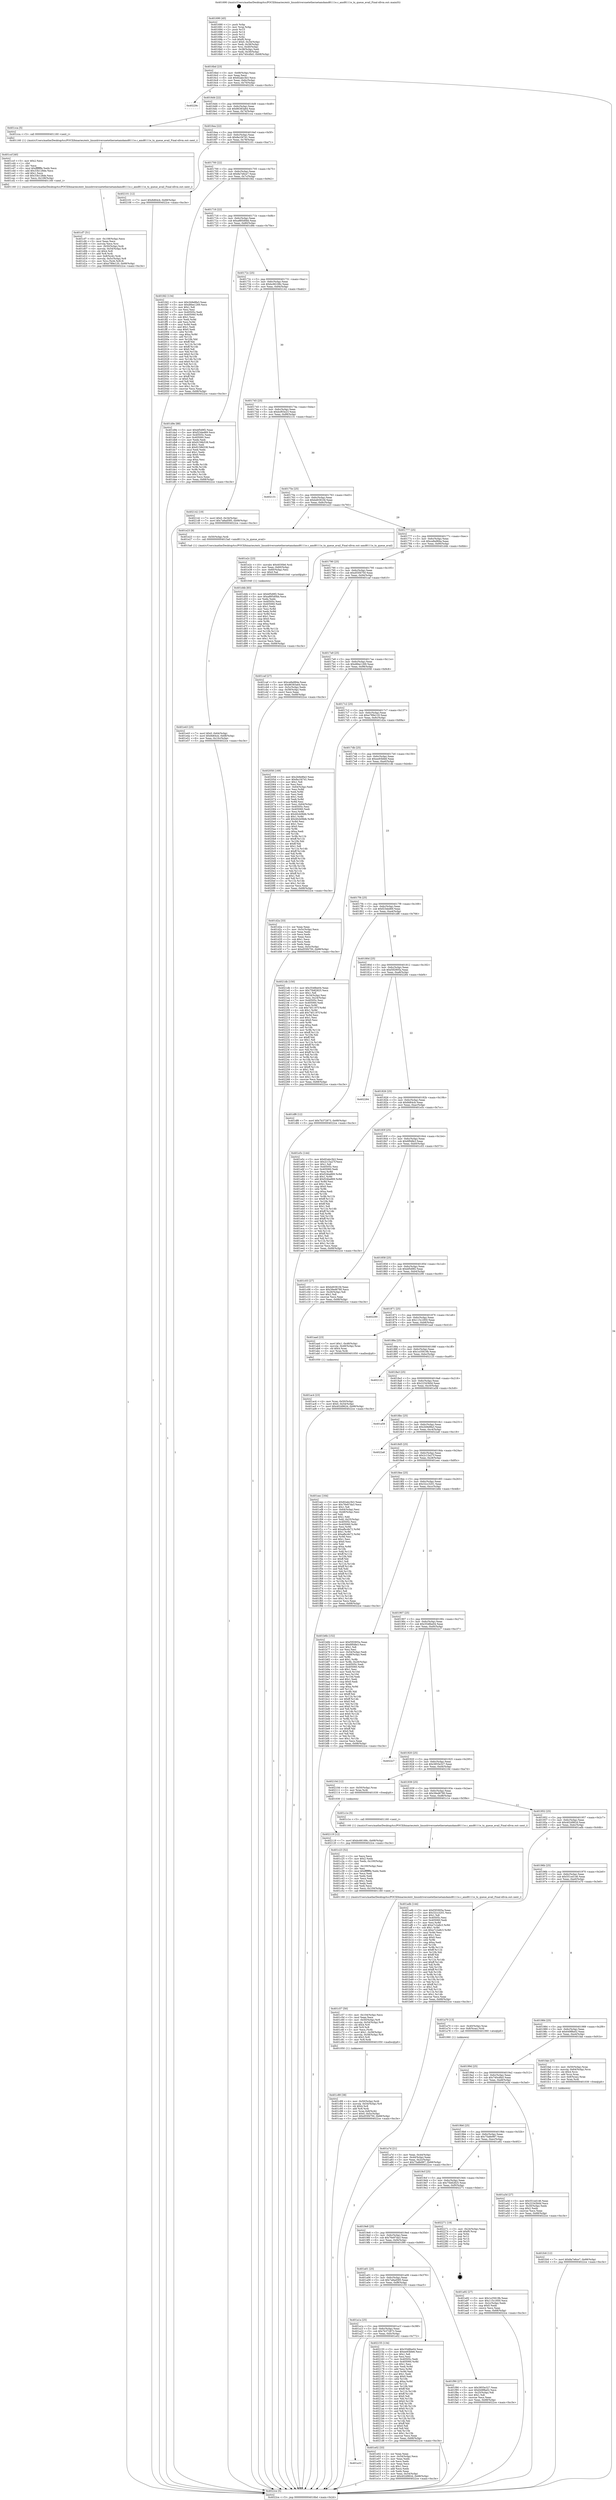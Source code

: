 digraph "0x401690" {
  label = "0x401690 (/mnt/c/Users/mathe/Desktop/tcc/POCII/binaries/extr_linuxdriversnetethernetamdamd8111e.c_amd8111e_tx_queue_avail_Final-ollvm.out::main(0))"
  labelloc = "t"
  node[shape=record]

  Entry [label="",width=0.3,height=0.3,shape=circle,fillcolor=black,style=filled]
  "0x4016bd" [label="{
     0x4016bd [23]\l
     | [instrs]\l
     &nbsp;&nbsp;0x4016bd \<+3\>: mov -0x68(%rbp),%eax\l
     &nbsp;&nbsp;0x4016c0 \<+2\>: mov %eax,%ecx\l
     &nbsp;&nbsp;0x4016c2 \<+6\>: sub $0x82abc3b3,%ecx\l
     &nbsp;&nbsp;0x4016c8 \<+3\>: mov %eax,-0x6c(%rbp)\l
     &nbsp;&nbsp;0x4016cb \<+3\>: mov %ecx,-0x70(%rbp)\l
     &nbsp;&nbsp;0x4016ce \<+6\>: je 000000000040229c \<main+0xc0c\>\l
  }"]
  "0x40229c" [label="{
     0x40229c\l
  }", style=dashed]
  "0x4016d4" [label="{
     0x4016d4 [22]\l
     | [instrs]\l
     &nbsp;&nbsp;0x4016d4 \<+5\>: jmp 00000000004016d9 \<main+0x49\>\l
     &nbsp;&nbsp;0x4016d9 \<+3\>: mov -0x6c(%rbp),%eax\l
     &nbsp;&nbsp;0x4016dc \<+5\>: sub $0x86383a64,%eax\l
     &nbsp;&nbsp;0x4016e1 \<+3\>: mov %eax,-0x74(%rbp)\l
     &nbsp;&nbsp;0x4016e4 \<+6\>: je 0000000000401cca \<main+0x63a\>\l
  }"]
  Exit [label="",width=0.3,height=0.3,shape=circle,fillcolor=black,style=filled,peripheries=2]
  "0x401cca" [label="{
     0x401cca [5]\l
     | [instrs]\l
     &nbsp;&nbsp;0x401cca \<+5\>: call 0000000000401160 \<next_i\>\l
     | [calls]\l
     &nbsp;&nbsp;0x401160 \{1\} (/mnt/c/Users/mathe/Desktop/tcc/POCII/binaries/extr_linuxdriversnetethernetamdamd8111e.c_amd8111e_tx_queue_avail_Final-ollvm.out::next_i)\l
  }"]
  "0x4016ea" [label="{
     0x4016ea [22]\l
     | [instrs]\l
     &nbsp;&nbsp;0x4016ea \<+5\>: jmp 00000000004016ef \<main+0x5f\>\l
     &nbsp;&nbsp;0x4016ef \<+3\>: mov -0x6c(%rbp),%eax\l
     &nbsp;&nbsp;0x4016f2 \<+5\>: sub $0x8a1f47d1,%eax\l
     &nbsp;&nbsp;0x4016f7 \<+3\>: mov %eax,-0x78(%rbp)\l
     &nbsp;&nbsp;0x4016fa \<+6\>: je 0000000000402101 \<main+0xa71\>\l
  }"]
  "0x402119" [label="{
     0x402119 [12]\l
     | [instrs]\l
     &nbsp;&nbsp;0x402119 \<+7\>: movl $0xbc66168c,-0x68(%rbp)\l
     &nbsp;&nbsp;0x402120 \<+5\>: jmp 00000000004022ce \<main+0xc3e\>\l
  }"]
  "0x402101" [label="{
     0x402101 [12]\l
     | [instrs]\l
     &nbsp;&nbsp;0x402101 \<+7\>: movl $0x8d64cb,-0x68(%rbp)\l
     &nbsp;&nbsp;0x402108 \<+5\>: jmp 00000000004022ce \<main+0xc3e\>\l
  }"]
  "0x401700" [label="{
     0x401700 [22]\l
     | [instrs]\l
     &nbsp;&nbsp;0x401700 \<+5\>: jmp 0000000000401705 \<main+0x75\>\l
     &nbsp;&nbsp;0x401705 \<+3\>: mov -0x6c(%rbp),%eax\l
     &nbsp;&nbsp;0x401708 \<+5\>: sub $0x8a7e6ce7,%eax\l
     &nbsp;&nbsp;0x40170d \<+3\>: mov %eax,-0x7c(%rbp)\l
     &nbsp;&nbsp;0x401710 \<+6\>: je 0000000000401fd2 \<main+0x942\>\l
  }"]
  "0x401fc6" [label="{
     0x401fc6 [12]\l
     | [instrs]\l
     &nbsp;&nbsp;0x401fc6 \<+7\>: movl $0x8a7e6ce7,-0x68(%rbp)\l
     &nbsp;&nbsp;0x401fcd \<+5\>: jmp 00000000004022ce \<main+0xc3e\>\l
  }"]
  "0x401fd2" [label="{
     0x401fd2 [134]\l
     | [instrs]\l
     &nbsp;&nbsp;0x401fd2 \<+5\>: mov $0x2b9e8fa3,%eax\l
     &nbsp;&nbsp;0x401fd7 \<+5\>: mov $0xd6be1269,%ecx\l
     &nbsp;&nbsp;0x401fdc \<+2\>: mov $0x1,%dl\l
     &nbsp;&nbsp;0x401fde \<+2\>: xor %esi,%esi\l
     &nbsp;&nbsp;0x401fe0 \<+7\>: mov 0x40505c,%edi\l
     &nbsp;&nbsp;0x401fe7 \<+8\>: mov 0x405060,%r8d\l
     &nbsp;&nbsp;0x401fef \<+3\>: sub $0x1,%esi\l
     &nbsp;&nbsp;0x401ff2 \<+3\>: mov %edi,%r9d\l
     &nbsp;&nbsp;0x401ff5 \<+3\>: add %esi,%r9d\l
     &nbsp;&nbsp;0x401ff8 \<+4\>: imul %r9d,%edi\l
     &nbsp;&nbsp;0x401ffc \<+3\>: and $0x1,%edi\l
     &nbsp;&nbsp;0x401fff \<+3\>: cmp $0x0,%edi\l
     &nbsp;&nbsp;0x402002 \<+4\>: sete %r10b\l
     &nbsp;&nbsp;0x402006 \<+4\>: cmp $0xa,%r8d\l
     &nbsp;&nbsp;0x40200a \<+4\>: setl %r11b\l
     &nbsp;&nbsp;0x40200e \<+3\>: mov %r10b,%bl\l
     &nbsp;&nbsp;0x402011 \<+3\>: xor $0xff,%bl\l
     &nbsp;&nbsp;0x402014 \<+3\>: mov %r11b,%r14b\l
     &nbsp;&nbsp;0x402017 \<+4\>: xor $0xff,%r14b\l
     &nbsp;&nbsp;0x40201b \<+3\>: xor $0x0,%dl\l
     &nbsp;&nbsp;0x40201e \<+3\>: mov %bl,%r15b\l
     &nbsp;&nbsp;0x402021 \<+4\>: and $0x0,%r15b\l
     &nbsp;&nbsp;0x402025 \<+3\>: and %dl,%r10b\l
     &nbsp;&nbsp;0x402028 \<+3\>: mov %r14b,%r12b\l
     &nbsp;&nbsp;0x40202b \<+4\>: and $0x0,%r12b\l
     &nbsp;&nbsp;0x40202f \<+3\>: and %dl,%r11b\l
     &nbsp;&nbsp;0x402032 \<+3\>: or %r10b,%r15b\l
     &nbsp;&nbsp;0x402035 \<+3\>: or %r11b,%r12b\l
     &nbsp;&nbsp;0x402038 \<+3\>: xor %r12b,%r15b\l
     &nbsp;&nbsp;0x40203b \<+3\>: or %r14b,%bl\l
     &nbsp;&nbsp;0x40203e \<+3\>: xor $0xff,%bl\l
     &nbsp;&nbsp;0x402041 \<+3\>: or $0x0,%dl\l
     &nbsp;&nbsp;0x402044 \<+2\>: and %dl,%bl\l
     &nbsp;&nbsp;0x402046 \<+3\>: or %bl,%r15b\l
     &nbsp;&nbsp;0x402049 \<+4\>: test $0x1,%r15b\l
     &nbsp;&nbsp;0x40204d \<+3\>: cmovne %ecx,%eax\l
     &nbsp;&nbsp;0x402050 \<+3\>: mov %eax,-0x68(%rbp)\l
     &nbsp;&nbsp;0x402053 \<+5\>: jmp 00000000004022ce \<main+0xc3e\>\l
  }"]
  "0x401716" [label="{
     0x401716 [22]\l
     | [instrs]\l
     &nbsp;&nbsp;0x401716 \<+5\>: jmp 000000000040171b \<main+0x8b\>\l
     &nbsp;&nbsp;0x40171b \<+3\>: mov -0x6c(%rbp),%eax\l
     &nbsp;&nbsp;0x40171e \<+5\>: sub $0xa885d0bb,%eax\l
     &nbsp;&nbsp;0x401723 \<+3\>: mov %eax,-0x80(%rbp)\l
     &nbsp;&nbsp;0x401726 \<+6\>: je 0000000000401d9e \<main+0x70e\>\l
  }"]
  "0x401e43" [label="{
     0x401e43 [25]\l
     | [instrs]\l
     &nbsp;&nbsp;0x401e43 \<+7\>: movl $0x0,-0x64(%rbp)\l
     &nbsp;&nbsp;0x401e4a \<+7\>: movl $0x8d64cb,-0x68(%rbp)\l
     &nbsp;&nbsp;0x401e51 \<+6\>: mov %eax,-0x10c(%rbp)\l
     &nbsp;&nbsp;0x401e57 \<+5\>: jmp 00000000004022ce \<main+0xc3e\>\l
  }"]
  "0x401d9e" [label="{
     0x401d9e [88]\l
     | [instrs]\l
     &nbsp;&nbsp;0x401d9e \<+5\>: mov $0xbf5d9f2,%eax\l
     &nbsp;&nbsp;0x401da3 \<+5\>: mov $0xf23ded69,%ecx\l
     &nbsp;&nbsp;0x401da8 \<+7\>: mov 0x40505c,%edx\l
     &nbsp;&nbsp;0x401daf \<+7\>: mov 0x405060,%esi\l
     &nbsp;&nbsp;0x401db6 \<+2\>: mov %edx,%edi\l
     &nbsp;&nbsp;0x401db8 \<+6\>: add $0x9158b538,%edi\l
     &nbsp;&nbsp;0x401dbe \<+3\>: sub $0x1,%edi\l
     &nbsp;&nbsp;0x401dc1 \<+6\>: sub $0x9158b538,%edi\l
     &nbsp;&nbsp;0x401dc7 \<+3\>: imul %edi,%edx\l
     &nbsp;&nbsp;0x401dca \<+3\>: and $0x1,%edx\l
     &nbsp;&nbsp;0x401dcd \<+3\>: cmp $0x0,%edx\l
     &nbsp;&nbsp;0x401dd0 \<+4\>: sete %r8b\l
     &nbsp;&nbsp;0x401dd4 \<+3\>: cmp $0xa,%esi\l
     &nbsp;&nbsp;0x401dd7 \<+4\>: setl %r9b\l
     &nbsp;&nbsp;0x401ddb \<+3\>: mov %r8b,%r10b\l
     &nbsp;&nbsp;0x401dde \<+3\>: and %r9b,%r10b\l
     &nbsp;&nbsp;0x401de1 \<+3\>: xor %r9b,%r8b\l
     &nbsp;&nbsp;0x401de4 \<+3\>: or %r8b,%r10b\l
     &nbsp;&nbsp;0x401de7 \<+4\>: test $0x1,%r10b\l
     &nbsp;&nbsp;0x401deb \<+3\>: cmovne %ecx,%eax\l
     &nbsp;&nbsp;0x401dee \<+3\>: mov %eax,-0x68(%rbp)\l
     &nbsp;&nbsp;0x401df1 \<+5\>: jmp 00000000004022ce \<main+0xc3e\>\l
  }"]
  "0x40172c" [label="{
     0x40172c [25]\l
     | [instrs]\l
     &nbsp;&nbsp;0x40172c \<+5\>: jmp 0000000000401731 \<main+0xa1\>\l
     &nbsp;&nbsp;0x401731 \<+3\>: mov -0x6c(%rbp),%eax\l
     &nbsp;&nbsp;0x401734 \<+5\>: sub $0xbc66168c,%eax\l
     &nbsp;&nbsp;0x401739 \<+6\>: mov %eax,-0x84(%rbp)\l
     &nbsp;&nbsp;0x40173f \<+6\>: je 0000000000402142 \<main+0xab2\>\l
  }"]
  "0x401e2c" [label="{
     0x401e2c [23]\l
     | [instrs]\l
     &nbsp;&nbsp;0x401e2c \<+10\>: movabs $0x4030b6,%rdi\l
     &nbsp;&nbsp;0x401e36 \<+3\>: mov %eax,-0x60(%rbp)\l
     &nbsp;&nbsp;0x401e39 \<+3\>: mov -0x60(%rbp),%esi\l
     &nbsp;&nbsp;0x401e3c \<+2\>: mov $0x0,%al\l
     &nbsp;&nbsp;0x401e3e \<+5\>: call 0000000000401040 \<printf@plt\>\l
     | [calls]\l
     &nbsp;&nbsp;0x401040 \{1\} (unknown)\l
  }"]
  "0x402142" [label="{
     0x402142 [19]\l
     | [instrs]\l
     &nbsp;&nbsp;0x402142 \<+7\>: movl $0x0,-0x34(%rbp)\l
     &nbsp;&nbsp;0x402149 \<+7\>: movl $0x7a8ad585,-0x68(%rbp)\l
     &nbsp;&nbsp;0x402150 \<+5\>: jmp 00000000004022ce \<main+0xc3e\>\l
  }"]
  "0x401745" [label="{
     0x401745 [25]\l
     | [instrs]\l
     &nbsp;&nbsp;0x401745 \<+5\>: jmp 000000000040174a \<main+0xba\>\l
     &nbsp;&nbsp;0x40174a \<+3\>: mov -0x6c(%rbp),%eax\l
     &nbsp;&nbsp;0x40174d \<+5\>: sub $0xbcf03e23,%eax\l
     &nbsp;&nbsp;0x401752 \<+6\>: mov %eax,-0x88(%rbp)\l
     &nbsp;&nbsp;0x401758 \<+6\>: je 0000000000402131 \<main+0xaa1\>\l
  }"]
  "0x401a33" [label="{
     0x401a33\l
  }", style=dashed]
  "0x402131" [label="{
     0x402131\l
  }", style=dashed]
  "0x40175e" [label="{
     0x40175e [25]\l
     | [instrs]\l
     &nbsp;&nbsp;0x40175e \<+5\>: jmp 0000000000401763 \<main+0xd3\>\l
     &nbsp;&nbsp;0x401763 \<+3\>: mov -0x6c(%rbp),%eax\l
     &nbsp;&nbsp;0x401766 \<+5\>: sub $0xbd0361fd,%eax\l
     &nbsp;&nbsp;0x40176b \<+6\>: mov %eax,-0x8c(%rbp)\l
     &nbsp;&nbsp;0x401771 \<+6\>: je 0000000000401e23 \<main+0x793\>\l
  }"]
  "0x401e02" [label="{
     0x401e02 [33]\l
     | [instrs]\l
     &nbsp;&nbsp;0x401e02 \<+2\>: xor %eax,%eax\l
     &nbsp;&nbsp;0x401e04 \<+3\>: mov -0x54(%rbp),%ecx\l
     &nbsp;&nbsp;0x401e07 \<+2\>: mov %eax,%edx\l
     &nbsp;&nbsp;0x401e09 \<+2\>: sub %ecx,%edx\l
     &nbsp;&nbsp;0x401e0b \<+2\>: mov %eax,%ecx\l
     &nbsp;&nbsp;0x401e0d \<+3\>: sub $0x1,%ecx\l
     &nbsp;&nbsp;0x401e10 \<+2\>: add %ecx,%edx\l
     &nbsp;&nbsp;0x401e12 \<+2\>: sub %edx,%eax\l
     &nbsp;&nbsp;0x401e14 \<+3\>: mov %eax,-0x54(%rbp)\l
     &nbsp;&nbsp;0x401e17 \<+7\>: movl $0x402d962d,-0x68(%rbp)\l
     &nbsp;&nbsp;0x401e1e \<+5\>: jmp 00000000004022ce \<main+0xc3e\>\l
  }"]
  "0x401e23" [label="{
     0x401e23 [9]\l
     | [instrs]\l
     &nbsp;&nbsp;0x401e23 \<+4\>: mov -0x50(%rbp),%rdi\l
     &nbsp;&nbsp;0x401e27 \<+5\>: call 00000000004015a0 \<amd8111e_tx_queue_avail\>\l
     | [calls]\l
     &nbsp;&nbsp;0x4015a0 \{1\} (/mnt/c/Users/mathe/Desktop/tcc/POCII/binaries/extr_linuxdriversnetethernetamdamd8111e.c_amd8111e_tx_queue_avail_Final-ollvm.out::amd8111e_tx_queue_avail)\l
  }"]
  "0x401777" [label="{
     0x401777 [25]\l
     | [instrs]\l
     &nbsp;&nbsp;0x401777 \<+5\>: jmp 000000000040177c \<main+0xec\>\l
     &nbsp;&nbsp;0x40177c \<+3\>: mov -0x6c(%rbp),%eax\l
     &nbsp;&nbsp;0x40177f \<+5\>: sub $0xce8a984a,%eax\l
     &nbsp;&nbsp;0x401784 \<+6\>: mov %eax,-0x90(%rbp)\l
     &nbsp;&nbsp;0x40178a \<+6\>: je 0000000000401d4b \<main+0x6bb\>\l
  }"]
  "0x401a1a" [label="{
     0x401a1a [25]\l
     | [instrs]\l
     &nbsp;&nbsp;0x401a1a \<+5\>: jmp 0000000000401a1f \<main+0x38f\>\l
     &nbsp;&nbsp;0x401a1f \<+3\>: mov -0x6c(%rbp),%eax\l
     &nbsp;&nbsp;0x401a22 \<+5\>: sub $0x7b372873,%eax\l
     &nbsp;&nbsp;0x401a27 \<+6\>: mov %eax,-0xfc(%rbp)\l
     &nbsp;&nbsp;0x401a2d \<+6\>: je 0000000000401e02 \<main+0x772\>\l
  }"]
  "0x401d4b" [label="{
     0x401d4b [83]\l
     | [instrs]\l
     &nbsp;&nbsp;0x401d4b \<+5\>: mov $0xbf5d9f2,%eax\l
     &nbsp;&nbsp;0x401d50 \<+5\>: mov $0xa885d0bb,%ecx\l
     &nbsp;&nbsp;0x401d55 \<+2\>: xor %edx,%edx\l
     &nbsp;&nbsp;0x401d57 \<+7\>: mov 0x40505c,%esi\l
     &nbsp;&nbsp;0x401d5e \<+7\>: mov 0x405060,%edi\l
     &nbsp;&nbsp;0x401d65 \<+3\>: sub $0x1,%edx\l
     &nbsp;&nbsp;0x401d68 \<+3\>: mov %esi,%r8d\l
     &nbsp;&nbsp;0x401d6b \<+3\>: add %edx,%r8d\l
     &nbsp;&nbsp;0x401d6e \<+4\>: imul %r8d,%esi\l
     &nbsp;&nbsp;0x401d72 \<+3\>: and $0x1,%esi\l
     &nbsp;&nbsp;0x401d75 \<+3\>: cmp $0x0,%esi\l
     &nbsp;&nbsp;0x401d78 \<+4\>: sete %r9b\l
     &nbsp;&nbsp;0x401d7c \<+3\>: cmp $0xa,%edi\l
     &nbsp;&nbsp;0x401d7f \<+4\>: setl %r10b\l
     &nbsp;&nbsp;0x401d83 \<+3\>: mov %r9b,%r11b\l
     &nbsp;&nbsp;0x401d86 \<+3\>: and %r10b,%r11b\l
     &nbsp;&nbsp;0x401d89 \<+3\>: xor %r10b,%r9b\l
     &nbsp;&nbsp;0x401d8c \<+3\>: or %r9b,%r11b\l
     &nbsp;&nbsp;0x401d8f \<+4\>: test $0x1,%r11b\l
     &nbsp;&nbsp;0x401d93 \<+3\>: cmovne %ecx,%eax\l
     &nbsp;&nbsp;0x401d96 \<+3\>: mov %eax,-0x68(%rbp)\l
     &nbsp;&nbsp;0x401d99 \<+5\>: jmp 00000000004022ce \<main+0xc3e\>\l
  }"]
  "0x401790" [label="{
     0x401790 [25]\l
     | [instrs]\l
     &nbsp;&nbsp;0x401790 \<+5\>: jmp 0000000000401795 \<main+0x105\>\l
     &nbsp;&nbsp;0x401795 \<+3\>: mov -0x6c(%rbp),%eax\l
     &nbsp;&nbsp;0x401798 \<+5\>: sub $0xd55f4750,%eax\l
     &nbsp;&nbsp;0x40179d \<+6\>: mov %eax,-0x94(%rbp)\l
     &nbsp;&nbsp;0x4017a3 \<+6\>: je 0000000000401caf \<main+0x61f\>\l
  }"]
  "0x402155" [label="{
     0x402155 [134]\l
     | [instrs]\l
     &nbsp;&nbsp;0x402155 \<+5\>: mov $0x3548be04,%eax\l
     &nbsp;&nbsp;0x40215a \<+5\>: mov $0xee93bfe6,%ecx\l
     &nbsp;&nbsp;0x40215f \<+2\>: mov $0x1,%dl\l
     &nbsp;&nbsp;0x402161 \<+2\>: xor %esi,%esi\l
     &nbsp;&nbsp;0x402163 \<+7\>: mov 0x40505c,%edi\l
     &nbsp;&nbsp;0x40216a \<+8\>: mov 0x405060,%r8d\l
     &nbsp;&nbsp;0x402172 \<+3\>: sub $0x1,%esi\l
     &nbsp;&nbsp;0x402175 \<+3\>: mov %edi,%r9d\l
     &nbsp;&nbsp;0x402178 \<+3\>: add %esi,%r9d\l
     &nbsp;&nbsp;0x40217b \<+4\>: imul %r9d,%edi\l
     &nbsp;&nbsp;0x40217f \<+3\>: and $0x1,%edi\l
     &nbsp;&nbsp;0x402182 \<+3\>: cmp $0x0,%edi\l
     &nbsp;&nbsp;0x402185 \<+4\>: sete %r10b\l
     &nbsp;&nbsp;0x402189 \<+4\>: cmp $0xa,%r8d\l
     &nbsp;&nbsp;0x40218d \<+4\>: setl %r11b\l
     &nbsp;&nbsp;0x402191 \<+3\>: mov %r10b,%bl\l
     &nbsp;&nbsp;0x402194 \<+3\>: xor $0xff,%bl\l
     &nbsp;&nbsp;0x402197 \<+3\>: mov %r11b,%r14b\l
     &nbsp;&nbsp;0x40219a \<+4\>: xor $0xff,%r14b\l
     &nbsp;&nbsp;0x40219e \<+3\>: xor $0x0,%dl\l
     &nbsp;&nbsp;0x4021a1 \<+3\>: mov %bl,%r15b\l
     &nbsp;&nbsp;0x4021a4 \<+4\>: and $0x0,%r15b\l
     &nbsp;&nbsp;0x4021a8 \<+3\>: and %dl,%r10b\l
     &nbsp;&nbsp;0x4021ab \<+3\>: mov %r14b,%r12b\l
     &nbsp;&nbsp;0x4021ae \<+4\>: and $0x0,%r12b\l
     &nbsp;&nbsp;0x4021b2 \<+3\>: and %dl,%r11b\l
     &nbsp;&nbsp;0x4021b5 \<+3\>: or %r10b,%r15b\l
     &nbsp;&nbsp;0x4021b8 \<+3\>: or %r11b,%r12b\l
     &nbsp;&nbsp;0x4021bb \<+3\>: xor %r12b,%r15b\l
     &nbsp;&nbsp;0x4021be \<+3\>: or %r14b,%bl\l
     &nbsp;&nbsp;0x4021c1 \<+3\>: xor $0xff,%bl\l
     &nbsp;&nbsp;0x4021c4 \<+3\>: or $0x0,%dl\l
     &nbsp;&nbsp;0x4021c7 \<+2\>: and %dl,%bl\l
     &nbsp;&nbsp;0x4021c9 \<+3\>: or %bl,%r15b\l
     &nbsp;&nbsp;0x4021cc \<+4\>: test $0x1,%r15b\l
     &nbsp;&nbsp;0x4021d0 \<+3\>: cmovne %ecx,%eax\l
     &nbsp;&nbsp;0x4021d3 \<+3\>: mov %eax,-0x68(%rbp)\l
     &nbsp;&nbsp;0x4021d6 \<+5\>: jmp 00000000004022ce \<main+0xc3e\>\l
  }"]
  "0x401caf" [label="{
     0x401caf [27]\l
     | [instrs]\l
     &nbsp;&nbsp;0x401caf \<+5\>: mov $0xce8a984a,%eax\l
     &nbsp;&nbsp;0x401cb4 \<+5\>: mov $0x86383a64,%ecx\l
     &nbsp;&nbsp;0x401cb9 \<+3\>: mov -0x5c(%rbp),%edx\l
     &nbsp;&nbsp;0x401cbc \<+3\>: cmp -0x58(%rbp),%edx\l
     &nbsp;&nbsp;0x401cbf \<+3\>: cmovl %ecx,%eax\l
     &nbsp;&nbsp;0x401cc2 \<+3\>: mov %eax,-0x68(%rbp)\l
     &nbsp;&nbsp;0x401cc5 \<+5\>: jmp 00000000004022ce \<main+0xc3e\>\l
  }"]
  "0x4017a9" [label="{
     0x4017a9 [25]\l
     | [instrs]\l
     &nbsp;&nbsp;0x4017a9 \<+5\>: jmp 00000000004017ae \<main+0x11e\>\l
     &nbsp;&nbsp;0x4017ae \<+3\>: mov -0x6c(%rbp),%eax\l
     &nbsp;&nbsp;0x4017b1 \<+5\>: sub $0xd6be1269,%eax\l
     &nbsp;&nbsp;0x4017b6 \<+6\>: mov %eax,-0x98(%rbp)\l
     &nbsp;&nbsp;0x4017bc \<+6\>: je 0000000000402058 \<main+0x9c8\>\l
  }"]
  "0x401a01" [label="{
     0x401a01 [25]\l
     | [instrs]\l
     &nbsp;&nbsp;0x401a01 \<+5\>: jmp 0000000000401a06 \<main+0x376\>\l
     &nbsp;&nbsp;0x401a06 \<+3\>: mov -0x6c(%rbp),%eax\l
     &nbsp;&nbsp;0x401a09 \<+5\>: sub $0x7a8ad585,%eax\l
     &nbsp;&nbsp;0x401a0e \<+6\>: mov %eax,-0xf8(%rbp)\l
     &nbsp;&nbsp;0x401a14 \<+6\>: je 0000000000402155 \<main+0xac5\>\l
  }"]
  "0x402058" [label="{
     0x402058 [169]\l
     | [instrs]\l
     &nbsp;&nbsp;0x402058 \<+5\>: mov $0x2b9e8fa3,%eax\l
     &nbsp;&nbsp;0x40205d \<+5\>: mov $0x8a1f47d1,%ecx\l
     &nbsp;&nbsp;0x402062 \<+2\>: mov $0x1,%dl\l
     &nbsp;&nbsp;0x402064 \<+2\>: xor %esi,%esi\l
     &nbsp;&nbsp;0x402066 \<+3\>: mov -0x64(%rbp),%edi\l
     &nbsp;&nbsp;0x402069 \<+3\>: mov %esi,%r8d\l
     &nbsp;&nbsp;0x40206c \<+3\>: sub %edi,%r8d\l
     &nbsp;&nbsp;0x40206f \<+2\>: mov %esi,%edi\l
     &nbsp;&nbsp;0x402071 \<+3\>: sub $0x1,%edi\l
     &nbsp;&nbsp;0x402074 \<+3\>: add %edi,%r8d\l
     &nbsp;&nbsp;0x402077 \<+3\>: sub %r8d,%esi\l
     &nbsp;&nbsp;0x40207a \<+3\>: mov %esi,-0x64(%rbp)\l
     &nbsp;&nbsp;0x40207d \<+7\>: mov 0x40505c,%esi\l
     &nbsp;&nbsp;0x402084 \<+7\>: mov 0x405060,%edi\l
     &nbsp;&nbsp;0x40208b \<+3\>: mov %esi,%r8d\l
     &nbsp;&nbsp;0x40208e \<+7\>: sub $0x40cb08db,%r8d\l
     &nbsp;&nbsp;0x402095 \<+4\>: sub $0x1,%r8d\l
     &nbsp;&nbsp;0x402099 \<+7\>: add $0x40cb08db,%r8d\l
     &nbsp;&nbsp;0x4020a0 \<+4\>: imul %r8d,%esi\l
     &nbsp;&nbsp;0x4020a4 \<+3\>: and $0x1,%esi\l
     &nbsp;&nbsp;0x4020a7 \<+3\>: cmp $0x0,%esi\l
     &nbsp;&nbsp;0x4020aa \<+4\>: sete %r9b\l
     &nbsp;&nbsp;0x4020ae \<+3\>: cmp $0xa,%edi\l
     &nbsp;&nbsp;0x4020b1 \<+4\>: setl %r10b\l
     &nbsp;&nbsp;0x4020b5 \<+3\>: mov %r9b,%r11b\l
     &nbsp;&nbsp;0x4020b8 \<+4\>: xor $0xff,%r11b\l
     &nbsp;&nbsp;0x4020bc \<+3\>: mov %r10b,%bl\l
     &nbsp;&nbsp;0x4020bf \<+3\>: xor $0xff,%bl\l
     &nbsp;&nbsp;0x4020c2 \<+3\>: xor $0x1,%dl\l
     &nbsp;&nbsp;0x4020c5 \<+3\>: mov %r11b,%r14b\l
     &nbsp;&nbsp;0x4020c8 \<+4\>: and $0xff,%r14b\l
     &nbsp;&nbsp;0x4020cc \<+3\>: and %dl,%r9b\l
     &nbsp;&nbsp;0x4020cf \<+3\>: mov %bl,%r15b\l
     &nbsp;&nbsp;0x4020d2 \<+4\>: and $0xff,%r15b\l
     &nbsp;&nbsp;0x4020d6 \<+3\>: and %dl,%r10b\l
     &nbsp;&nbsp;0x4020d9 \<+3\>: or %r9b,%r14b\l
     &nbsp;&nbsp;0x4020dc \<+3\>: or %r10b,%r15b\l
     &nbsp;&nbsp;0x4020df \<+3\>: xor %r15b,%r14b\l
     &nbsp;&nbsp;0x4020e2 \<+3\>: or %bl,%r11b\l
     &nbsp;&nbsp;0x4020e5 \<+4\>: xor $0xff,%r11b\l
     &nbsp;&nbsp;0x4020e9 \<+3\>: or $0x1,%dl\l
     &nbsp;&nbsp;0x4020ec \<+3\>: and %dl,%r11b\l
     &nbsp;&nbsp;0x4020ef \<+3\>: or %r11b,%r14b\l
     &nbsp;&nbsp;0x4020f2 \<+4\>: test $0x1,%r14b\l
     &nbsp;&nbsp;0x4020f6 \<+3\>: cmovne %ecx,%eax\l
     &nbsp;&nbsp;0x4020f9 \<+3\>: mov %eax,-0x68(%rbp)\l
     &nbsp;&nbsp;0x4020fc \<+5\>: jmp 00000000004022ce \<main+0xc3e\>\l
  }"]
  "0x4017c2" [label="{
     0x4017c2 [25]\l
     | [instrs]\l
     &nbsp;&nbsp;0x4017c2 \<+5\>: jmp 00000000004017c7 \<main+0x137\>\l
     &nbsp;&nbsp;0x4017c7 \<+3\>: mov -0x6c(%rbp),%eax\l
     &nbsp;&nbsp;0x4017ca \<+5\>: sub $0xe789e120,%eax\l
     &nbsp;&nbsp;0x4017cf \<+6\>: mov %eax,-0x9c(%rbp)\l
     &nbsp;&nbsp;0x4017d5 \<+6\>: je 0000000000401d2a \<main+0x69a\>\l
  }"]
  "0x401f90" [label="{
     0x401f90 [27]\l
     | [instrs]\l
     &nbsp;&nbsp;0x401f90 \<+5\>: mov $0x3855e327,%eax\l
     &nbsp;&nbsp;0x401f95 \<+5\>: mov $0x649f8a02,%ecx\l
     &nbsp;&nbsp;0x401f9a \<+3\>: mov -0x25(%rbp),%dl\l
     &nbsp;&nbsp;0x401f9d \<+3\>: test $0x1,%dl\l
     &nbsp;&nbsp;0x401fa0 \<+3\>: cmovne %ecx,%eax\l
     &nbsp;&nbsp;0x401fa3 \<+3\>: mov %eax,-0x68(%rbp)\l
     &nbsp;&nbsp;0x401fa6 \<+5\>: jmp 00000000004022ce \<main+0xc3e\>\l
  }"]
  "0x401d2a" [label="{
     0x401d2a [33]\l
     | [instrs]\l
     &nbsp;&nbsp;0x401d2a \<+2\>: xor %eax,%eax\l
     &nbsp;&nbsp;0x401d2c \<+3\>: mov -0x5c(%rbp),%ecx\l
     &nbsp;&nbsp;0x401d2f \<+2\>: mov %eax,%edx\l
     &nbsp;&nbsp;0x401d31 \<+2\>: sub %ecx,%edx\l
     &nbsp;&nbsp;0x401d33 \<+2\>: mov %eax,%ecx\l
     &nbsp;&nbsp;0x401d35 \<+3\>: sub $0x1,%ecx\l
     &nbsp;&nbsp;0x401d38 \<+2\>: add %ecx,%edx\l
     &nbsp;&nbsp;0x401d3a \<+2\>: sub %edx,%eax\l
     &nbsp;&nbsp;0x401d3c \<+3\>: mov %eax,-0x5c(%rbp)\l
     &nbsp;&nbsp;0x401d3f \<+7\>: movl $0xd55f4750,-0x68(%rbp)\l
     &nbsp;&nbsp;0x401d46 \<+5\>: jmp 00000000004022ce \<main+0xc3e\>\l
  }"]
  "0x4017db" [label="{
     0x4017db [25]\l
     | [instrs]\l
     &nbsp;&nbsp;0x4017db \<+5\>: jmp 00000000004017e0 \<main+0x150\>\l
     &nbsp;&nbsp;0x4017e0 \<+3\>: mov -0x6c(%rbp),%eax\l
     &nbsp;&nbsp;0x4017e3 \<+5\>: sub $0xee93bfe6,%eax\l
     &nbsp;&nbsp;0x4017e8 \<+6\>: mov %eax,-0xa0(%rbp)\l
     &nbsp;&nbsp;0x4017ee \<+6\>: je 00000000004021db \<main+0xb4b\>\l
  }"]
  "0x4019e8" [label="{
     0x4019e8 [25]\l
     | [instrs]\l
     &nbsp;&nbsp;0x4019e8 \<+5\>: jmp 00000000004019ed \<main+0x35d\>\l
     &nbsp;&nbsp;0x4019ed \<+3\>: mov -0x6c(%rbp),%eax\l
     &nbsp;&nbsp;0x4019f0 \<+5\>: sub $0x76e97da3,%eax\l
     &nbsp;&nbsp;0x4019f5 \<+6\>: mov %eax,-0xf4(%rbp)\l
     &nbsp;&nbsp;0x4019fb \<+6\>: je 0000000000401f90 \<main+0x900\>\l
  }"]
  "0x4021db" [label="{
     0x4021db [150]\l
     | [instrs]\l
     &nbsp;&nbsp;0x4021db \<+5\>: mov $0x3548be04,%eax\l
     &nbsp;&nbsp;0x4021e0 \<+5\>: mov $0x75b82825,%ecx\l
     &nbsp;&nbsp;0x4021e5 \<+2\>: mov $0x1,%dl\l
     &nbsp;&nbsp;0x4021e7 \<+3\>: mov -0x34(%rbp),%esi\l
     &nbsp;&nbsp;0x4021ea \<+3\>: mov %esi,-0x24(%rbp)\l
     &nbsp;&nbsp;0x4021ed \<+7\>: mov 0x40505c,%esi\l
     &nbsp;&nbsp;0x4021f4 \<+7\>: mov 0x405060,%edi\l
     &nbsp;&nbsp;0x4021fb \<+3\>: mov %esi,%r8d\l
     &nbsp;&nbsp;0x4021fe \<+7\>: sub $0x74f1197f,%r8d\l
     &nbsp;&nbsp;0x402205 \<+4\>: sub $0x1,%r8d\l
     &nbsp;&nbsp;0x402209 \<+7\>: add $0x74f1197f,%r8d\l
     &nbsp;&nbsp;0x402210 \<+4\>: imul %r8d,%esi\l
     &nbsp;&nbsp;0x402214 \<+3\>: and $0x1,%esi\l
     &nbsp;&nbsp;0x402217 \<+3\>: cmp $0x0,%esi\l
     &nbsp;&nbsp;0x40221a \<+4\>: sete %r9b\l
     &nbsp;&nbsp;0x40221e \<+3\>: cmp $0xa,%edi\l
     &nbsp;&nbsp;0x402221 \<+4\>: setl %r10b\l
     &nbsp;&nbsp;0x402225 \<+3\>: mov %r9b,%r11b\l
     &nbsp;&nbsp;0x402228 \<+4\>: xor $0xff,%r11b\l
     &nbsp;&nbsp;0x40222c \<+3\>: mov %r10b,%bl\l
     &nbsp;&nbsp;0x40222f \<+3\>: xor $0xff,%bl\l
     &nbsp;&nbsp;0x402232 \<+3\>: xor $0x1,%dl\l
     &nbsp;&nbsp;0x402235 \<+3\>: mov %r11b,%r14b\l
     &nbsp;&nbsp;0x402238 \<+4\>: and $0xff,%r14b\l
     &nbsp;&nbsp;0x40223c \<+3\>: and %dl,%r9b\l
     &nbsp;&nbsp;0x40223f \<+3\>: mov %bl,%r15b\l
     &nbsp;&nbsp;0x402242 \<+4\>: and $0xff,%r15b\l
     &nbsp;&nbsp;0x402246 \<+3\>: and %dl,%r10b\l
     &nbsp;&nbsp;0x402249 \<+3\>: or %r9b,%r14b\l
     &nbsp;&nbsp;0x40224c \<+3\>: or %r10b,%r15b\l
     &nbsp;&nbsp;0x40224f \<+3\>: xor %r15b,%r14b\l
     &nbsp;&nbsp;0x402252 \<+3\>: or %bl,%r11b\l
     &nbsp;&nbsp;0x402255 \<+4\>: xor $0xff,%r11b\l
     &nbsp;&nbsp;0x402259 \<+3\>: or $0x1,%dl\l
     &nbsp;&nbsp;0x40225c \<+3\>: and %dl,%r11b\l
     &nbsp;&nbsp;0x40225f \<+3\>: or %r11b,%r14b\l
     &nbsp;&nbsp;0x402262 \<+4\>: test $0x1,%r14b\l
     &nbsp;&nbsp;0x402266 \<+3\>: cmovne %ecx,%eax\l
     &nbsp;&nbsp;0x402269 \<+3\>: mov %eax,-0x68(%rbp)\l
     &nbsp;&nbsp;0x40226c \<+5\>: jmp 00000000004022ce \<main+0xc3e\>\l
  }"]
  "0x4017f4" [label="{
     0x4017f4 [25]\l
     | [instrs]\l
     &nbsp;&nbsp;0x4017f4 \<+5\>: jmp 00000000004017f9 \<main+0x169\>\l
     &nbsp;&nbsp;0x4017f9 \<+3\>: mov -0x6c(%rbp),%eax\l
     &nbsp;&nbsp;0x4017fc \<+5\>: sub $0xf23ded69,%eax\l
     &nbsp;&nbsp;0x401801 \<+6\>: mov %eax,-0xa4(%rbp)\l
     &nbsp;&nbsp;0x401807 \<+6\>: je 0000000000401df6 \<main+0x766\>\l
  }"]
  "0x402271" [label="{
     0x402271 [19]\l
     | [instrs]\l
     &nbsp;&nbsp;0x402271 \<+3\>: mov -0x24(%rbp),%eax\l
     &nbsp;&nbsp;0x402274 \<+7\>: add $0xf0,%rsp\l
     &nbsp;&nbsp;0x40227b \<+1\>: pop %rbx\l
     &nbsp;&nbsp;0x40227c \<+2\>: pop %r12\l
     &nbsp;&nbsp;0x40227e \<+2\>: pop %r14\l
     &nbsp;&nbsp;0x402280 \<+2\>: pop %r15\l
     &nbsp;&nbsp;0x402282 \<+1\>: pop %rbp\l
     &nbsp;&nbsp;0x402283 \<+1\>: ret\l
  }"]
  "0x401df6" [label="{
     0x401df6 [12]\l
     | [instrs]\l
     &nbsp;&nbsp;0x401df6 \<+7\>: movl $0x7b372873,-0x68(%rbp)\l
     &nbsp;&nbsp;0x401dfd \<+5\>: jmp 00000000004022ce \<main+0xc3e\>\l
  }"]
  "0x40180d" [label="{
     0x40180d [25]\l
     | [instrs]\l
     &nbsp;&nbsp;0x40180d \<+5\>: jmp 0000000000401812 \<main+0x182\>\l
     &nbsp;&nbsp;0x401812 \<+3\>: mov -0x6c(%rbp),%eax\l
     &nbsp;&nbsp;0x401815 \<+5\>: sub $0xf3f2905a,%eax\l
     &nbsp;&nbsp;0x40181a \<+6\>: mov %eax,-0xa8(%rbp)\l
     &nbsp;&nbsp;0x401820 \<+6\>: je 0000000000402284 \<main+0xbf4\>\l
  }"]
  "0x401cf7" [label="{
     0x401cf7 [51]\l
     | [instrs]\l
     &nbsp;&nbsp;0x401cf7 \<+6\>: mov -0x108(%rbp),%ecx\l
     &nbsp;&nbsp;0x401cfd \<+3\>: imul %eax,%ecx\l
     &nbsp;&nbsp;0x401d00 \<+3\>: movslq %ecx,%rsi\l
     &nbsp;&nbsp;0x401d03 \<+4\>: mov -0x50(%rbp),%rdi\l
     &nbsp;&nbsp;0x401d07 \<+4\>: movslq -0x54(%rbp),%r8\l
     &nbsp;&nbsp;0x401d0b \<+4\>: shl $0x4,%r8\l
     &nbsp;&nbsp;0x401d0f \<+3\>: add %r8,%rdi\l
     &nbsp;&nbsp;0x401d12 \<+4\>: mov 0x8(%rdi),%rdi\l
     &nbsp;&nbsp;0x401d16 \<+4\>: movslq -0x5c(%rbp),%r8\l
     &nbsp;&nbsp;0x401d1a \<+4\>: mov %rsi,(%rdi,%r8,8)\l
     &nbsp;&nbsp;0x401d1e \<+7\>: movl $0xe789e120,-0x68(%rbp)\l
     &nbsp;&nbsp;0x401d25 \<+5\>: jmp 00000000004022ce \<main+0xc3e\>\l
  }"]
  "0x402284" [label="{
     0x402284\l
  }", style=dashed]
  "0x401826" [label="{
     0x401826 [25]\l
     | [instrs]\l
     &nbsp;&nbsp;0x401826 \<+5\>: jmp 000000000040182b \<main+0x19b\>\l
     &nbsp;&nbsp;0x40182b \<+3\>: mov -0x6c(%rbp),%eax\l
     &nbsp;&nbsp;0x40182e \<+5\>: sub $0x8d64cb,%eax\l
     &nbsp;&nbsp;0x401833 \<+6\>: mov %eax,-0xac(%rbp)\l
     &nbsp;&nbsp;0x401839 \<+6\>: je 0000000000401e5c \<main+0x7cc\>\l
  }"]
  "0x401ccf" [label="{
     0x401ccf [40]\l
     | [instrs]\l
     &nbsp;&nbsp;0x401ccf \<+5\>: mov $0x2,%ecx\l
     &nbsp;&nbsp;0x401cd4 \<+1\>: cltd\l
     &nbsp;&nbsp;0x401cd5 \<+2\>: idiv %ecx\l
     &nbsp;&nbsp;0x401cd7 \<+6\>: imul $0xfffffffe,%edx,%ecx\l
     &nbsp;&nbsp;0x401cdd \<+6\>: add $0x33b128de,%ecx\l
     &nbsp;&nbsp;0x401ce3 \<+3\>: add $0x1,%ecx\l
     &nbsp;&nbsp;0x401ce6 \<+6\>: sub $0x33b128de,%ecx\l
     &nbsp;&nbsp;0x401cec \<+6\>: mov %ecx,-0x108(%rbp)\l
     &nbsp;&nbsp;0x401cf2 \<+5\>: call 0000000000401160 \<next_i\>\l
     | [calls]\l
     &nbsp;&nbsp;0x401160 \{1\} (/mnt/c/Users/mathe/Desktop/tcc/POCII/binaries/extr_linuxdriversnetethernetamdamd8111e.c_amd8111e_tx_queue_avail_Final-ollvm.out::next_i)\l
  }"]
  "0x401e5c" [label="{
     0x401e5c [144]\l
     | [instrs]\l
     &nbsp;&nbsp;0x401e5c \<+5\>: mov $0x82abc3b3,%eax\l
     &nbsp;&nbsp;0x401e61 \<+5\>: mov $0x2c15a27f,%ecx\l
     &nbsp;&nbsp;0x401e66 \<+2\>: mov $0x1,%dl\l
     &nbsp;&nbsp;0x401e68 \<+7\>: mov 0x40505c,%esi\l
     &nbsp;&nbsp;0x401e6f \<+7\>: mov 0x405060,%edi\l
     &nbsp;&nbsp;0x401e76 \<+3\>: mov %esi,%r8d\l
     &nbsp;&nbsp;0x401e79 \<+7\>: sub $0xf24ba869,%r8d\l
     &nbsp;&nbsp;0x401e80 \<+4\>: sub $0x1,%r8d\l
     &nbsp;&nbsp;0x401e84 \<+7\>: add $0xf24ba869,%r8d\l
     &nbsp;&nbsp;0x401e8b \<+4\>: imul %r8d,%esi\l
     &nbsp;&nbsp;0x401e8f \<+3\>: and $0x1,%esi\l
     &nbsp;&nbsp;0x401e92 \<+3\>: cmp $0x0,%esi\l
     &nbsp;&nbsp;0x401e95 \<+4\>: sete %r9b\l
     &nbsp;&nbsp;0x401e99 \<+3\>: cmp $0xa,%edi\l
     &nbsp;&nbsp;0x401e9c \<+4\>: setl %r10b\l
     &nbsp;&nbsp;0x401ea0 \<+3\>: mov %r9b,%r11b\l
     &nbsp;&nbsp;0x401ea3 \<+4\>: xor $0xff,%r11b\l
     &nbsp;&nbsp;0x401ea7 \<+3\>: mov %r10b,%bl\l
     &nbsp;&nbsp;0x401eaa \<+3\>: xor $0xff,%bl\l
     &nbsp;&nbsp;0x401ead \<+3\>: xor $0x1,%dl\l
     &nbsp;&nbsp;0x401eb0 \<+3\>: mov %r11b,%r14b\l
     &nbsp;&nbsp;0x401eb3 \<+4\>: and $0xff,%r14b\l
     &nbsp;&nbsp;0x401eb7 \<+3\>: and %dl,%r9b\l
     &nbsp;&nbsp;0x401eba \<+3\>: mov %bl,%r15b\l
     &nbsp;&nbsp;0x401ebd \<+4\>: and $0xff,%r15b\l
     &nbsp;&nbsp;0x401ec1 \<+3\>: and %dl,%r10b\l
     &nbsp;&nbsp;0x401ec4 \<+3\>: or %r9b,%r14b\l
     &nbsp;&nbsp;0x401ec7 \<+3\>: or %r10b,%r15b\l
     &nbsp;&nbsp;0x401eca \<+3\>: xor %r15b,%r14b\l
     &nbsp;&nbsp;0x401ecd \<+3\>: or %bl,%r11b\l
     &nbsp;&nbsp;0x401ed0 \<+4\>: xor $0xff,%r11b\l
     &nbsp;&nbsp;0x401ed4 \<+3\>: or $0x1,%dl\l
     &nbsp;&nbsp;0x401ed7 \<+3\>: and %dl,%r11b\l
     &nbsp;&nbsp;0x401eda \<+3\>: or %r11b,%r14b\l
     &nbsp;&nbsp;0x401edd \<+4\>: test $0x1,%r14b\l
     &nbsp;&nbsp;0x401ee1 \<+3\>: cmovne %ecx,%eax\l
     &nbsp;&nbsp;0x401ee4 \<+3\>: mov %eax,-0x68(%rbp)\l
     &nbsp;&nbsp;0x401ee7 \<+5\>: jmp 00000000004022ce \<main+0xc3e\>\l
  }"]
  "0x40183f" [label="{
     0x40183f [25]\l
     | [instrs]\l
     &nbsp;&nbsp;0x40183f \<+5\>: jmp 0000000000401844 \<main+0x1b4\>\l
     &nbsp;&nbsp;0x401844 \<+3\>: mov -0x6c(%rbp),%eax\l
     &nbsp;&nbsp;0x401847 \<+5\>: sub $0x6f0dfe3,%eax\l
     &nbsp;&nbsp;0x40184c \<+6\>: mov %eax,-0xb0(%rbp)\l
     &nbsp;&nbsp;0x401852 \<+6\>: je 0000000000401c03 \<main+0x573\>\l
  }"]
  "0x401c89" [label="{
     0x401c89 [38]\l
     | [instrs]\l
     &nbsp;&nbsp;0x401c89 \<+4\>: mov -0x50(%rbp),%rdi\l
     &nbsp;&nbsp;0x401c8d \<+4\>: movslq -0x54(%rbp),%r8\l
     &nbsp;&nbsp;0x401c91 \<+4\>: shl $0x4,%r8\l
     &nbsp;&nbsp;0x401c95 \<+3\>: add %r8,%rdi\l
     &nbsp;&nbsp;0x401c98 \<+4\>: mov %rax,0x8(%rdi)\l
     &nbsp;&nbsp;0x401c9c \<+7\>: movl $0x0,-0x5c(%rbp)\l
     &nbsp;&nbsp;0x401ca3 \<+7\>: movl $0xd55f4750,-0x68(%rbp)\l
     &nbsp;&nbsp;0x401caa \<+5\>: jmp 00000000004022ce \<main+0xc3e\>\l
  }"]
  "0x401c03" [label="{
     0x401c03 [27]\l
     | [instrs]\l
     &nbsp;&nbsp;0x401c03 \<+5\>: mov $0xbd0361fd,%eax\l
     &nbsp;&nbsp;0x401c08 \<+5\>: mov $0x39ed6780,%ecx\l
     &nbsp;&nbsp;0x401c0d \<+3\>: mov -0x26(%rbp),%dl\l
     &nbsp;&nbsp;0x401c10 \<+3\>: test $0x1,%dl\l
     &nbsp;&nbsp;0x401c13 \<+3\>: cmovne %ecx,%eax\l
     &nbsp;&nbsp;0x401c16 \<+3\>: mov %eax,-0x68(%rbp)\l
     &nbsp;&nbsp;0x401c19 \<+5\>: jmp 00000000004022ce \<main+0xc3e\>\l
  }"]
  "0x401858" [label="{
     0x401858 [25]\l
     | [instrs]\l
     &nbsp;&nbsp;0x401858 \<+5\>: jmp 000000000040185d \<main+0x1cd\>\l
     &nbsp;&nbsp;0x40185d \<+3\>: mov -0x6c(%rbp),%eax\l
     &nbsp;&nbsp;0x401860 \<+5\>: sub $0xbf5d9f2,%eax\l
     &nbsp;&nbsp;0x401865 \<+6\>: mov %eax,-0xb4(%rbp)\l
     &nbsp;&nbsp;0x40186b \<+6\>: je 0000000000402290 \<main+0xc00\>\l
  }"]
  "0x401c57" [label="{
     0x401c57 [50]\l
     | [instrs]\l
     &nbsp;&nbsp;0x401c57 \<+6\>: mov -0x104(%rbp),%ecx\l
     &nbsp;&nbsp;0x401c5d \<+3\>: imul %eax,%ecx\l
     &nbsp;&nbsp;0x401c60 \<+4\>: mov -0x50(%rbp),%r8\l
     &nbsp;&nbsp;0x401c64 \<+4\>: movslq -0x54(%rbp),%r9\l
     &nbsp;&nbsp;0x401c68 \<+4\>: shl $0x4,%r9\l
     &nbsp;&nbsp;0x401c6c \<+3\>: add %r9,%r8\l
     &nbsp;&nbsp;0x401c6f \<+3\>: mov %ecx,(%r8)\l
     &nbsp;&nbsp;0x401c72 \<+7\>: movl $0x1,-0x58(%rbp)\l
     &nbsp;&nbsp;0x401c79 \<+4\>: movslq -0x58(%rbp),%r8\l
     &nbsp;&nbsp;0x401c7d \<+4\>: shl $0x3,%r8\l
     &nbsp;&nbsp;0x401c81 \<+3\>: mov %r8,%rdi\l
     &nbsp;&nbsp;0x401c84 \<+5\>: call 0000000000401050 \<malloc@plt\>\l
     | [calls]\l
     &nbsp;&nbsp;0x401050 \{1\} (unknown)\l
  }"]
  "0x402290" [label="{
     0x402290\l
  }", style=dashed]
  "0x401871" [label="{
     0x401871 [25]\l
     | [instrs]\l
     &nbsp;&nbsp;0x401871 \<+5\>: jmp 0000000000401876 \<main+0x1e6\>\l
     &nbsp;&nbsp;0x401876 \<+3\>: mov -0x6c(%rbp),%eax\l
     &nbsp;&nbsp;0x401879 \<+5\>: sub $0x115c1850,%eax\l
     &nbsp;&nbsp;0x40187e \<+6\>: mov %eax,-0xb8(%rbp)\l
     &nbsp;&nbsp;0x401884 \<+6\>: je 0000000000401aad \<main+0x41d\>\l
  }"]
  "0x401c23" [label="{
     0x401c23 [52]\l
     | [instrs]\l
     &nbsp;&nbsp;0x401c23 \<+2\>: xor %ecx,%ecx\l
     &nbsp;&nbsp;0x401c25 \<+5\>: mov $0x2,%edx\l
     &nbsp;&nbsp;0x401c2a \<+6\>: mov %edx,-0x100(%rbp)\l
     &nbsp;&nbsp;0x401c30 \<+1\>: cltd\l
     &nbsp;&nbsp;0x401c31 \<+6\>: mov -0x100(%rbp),%esi\l
     &nbsp;&nbsp;0x401c37 \<+2\>: idiv %esi\l
     &nbsp;&nbsp;0x401c39 \<+6\>: imul $0xfffffffe,%edx,%edx\l
     &nbsp;&nbsp;0x401c3f \<+2\>: mov %ecx,%edi\l
     &nbsp;&nbsp;0x401c41 \<+2\>: sub %edx,%edi\l
     &nbsp;&nbsp;0x401c43 \<+2\>: mov %ecx,%edx\l
     &nbsp;&nbsp;0x401c45 \<+3\>: sub $0x1,%edx\l
     &nbsp;&nbsp;0x401c48 \<+2\>: add %edx,%edi\l
     &nbsp;&nbsp;0x401c4a \<+2\>: sub %edi,%ecx\l
     &nbsp;&nbsp;0x401c4c \<+6\>: mov %ecx,-0x104(%rbp)\l
     &nbsp;&nbsp;0x401c52 \<+5\>: call 0000000000401160 \<next_i\>\l
     | [calls]\l
     &nbsp;&nbsp;0x401160 \{1\} (/mnt/c/Users/mathe/Desktop/tcc/POCII/binaries/extr_linuxdriversnetethernetamdamd8111e.c_amd8111e_tx_queue_avail_Final-ollvm.out::next_i)\l
  }"]
  "0x401aad" [label="{
     0x401aad [23]\l
     | [instrs]\l
     &nbsp;&nbsp;0x401aad \<+7\>: movl $0x1,-0x48(%rbp)\l
     &nbsp;&nbsp;0x401ab4 \<+4\>: movslq -0x48(%rbp),%rax\l
     &nbsp;&nbsp;0x401ab8 \<+4\>: shl $0x4,%rax\l
     &nbsp;&nbsp;0x401abc \<+3\>: mov %rax,%rdi\l
     &nbsp;&nbsp;0x401abf \<+5\>: call 0000000000401050 \<malloc@plt\>\l
     | [calls]\l
     &nbsp;&nbsp;0x401050 \{1\} (unknown)\l
  }"]
  "0x40188a" [label="{
     0x40188a [25]\l
     | [instrs]\l
     &nbsp;&nbsp;0x40188a \<+5\>: jmp 000000000040188f \<main+0x1ff\>\l
     &nbsp;&nbsp;0x40188f \<+3\>: mov -0x6c(%rbp),%eax\l
     &nbsp;&nbsp;0x401892 \<+5\>: sub $0x1e35619b,%eax\l
     &nbsp;&nbsp;0x401897 \<+6\>: mov %eax,-0xbc(%rbp)\l
     &nbsp;&nbsp;0x40189d \<+6\>: je 0000000000402125 \<main+0xa95\>\l
  }"]
  "0x401ac4" [label="{
     0x401ac4 [23]\l
     | [instrs]\l
     &nbsp;&nbsp;0x401ac4 \<+4\>: mov %rax,-0x50(%rbp)\l
     &nbsp;&nbsp;0x401ac8 \<+7\>: movl $0x0,-0x54(%rbp)\l
     &nbsp;&nbsp;0x401acf \<+7\>: movl $0x402d962d,-0x68(%rbp)\l
     &nbsp;&nbsp;0x401ad6 \<+5\>: jmp 00000000004022ce \<main+0xc3e\>\l
  }"]
  "0x402125" [label="{
     0x402125\l
  }", style=dashed]
  "0x4018a3" [label="{
     0x4018a3 [25]\l
     | [instrs]\l
     &nbsp;&nbsp;0x4018a3 \<+5\>: jmp 00000000004018a8 \<main+0x218\>\l
     &nbsp;&nbsp;0x4018a8 \<+3\>: mov -0x6c(%rbp),%eax\l
     &nbsp;&nbsp;0x4018ab \<+5\>: sub $0x22343b0d,%eax\l
     &nbsp;&nbsp;0x4018b0 \<+6\>: mov %eax,-0xc0(%rbp)\l
     &nbsp;&nbsp;0x4018b6 \<+6\>: je 0000000000401a58 \<main+0x3c8\>\l
  }"]
  "0x4019cf" [label="{
     0x4019cf [25]\l
     | [instrs]\l
     &nbsp;&nbsp;0x4019cf \<+5\>: jmp 00000000004019d4 \<main+0x344\>\l
     &nbsp;&nbsp;0x4019d4 \<+3\>: mov -0x6c(%rbp),%eax\l
     &nbsp;&nbsp;0x4019d7 \<+5\>: sub $0x75b82825,%eax\l
     &nbsp;&nbsp;0x4019dc \<+6\>: mov %eax,-0xf0(%rbp)\l
     &nbsp;&nbsp;0x4019e2 \<+6\>: je 0000000000402271 \<main+0xbe1\>\l
  }"]
  "0x401a58" [label="{
     0x401a58\l
  }", style=dashed]
  "0x4018bc" [label="{
     0x4018bc [25]\l
     | [instrs]\l
     &nbsp;&nbsp;0x4018bc \<+5\>: jmp 00000000004018c1 \<main+0x231\>\l
     &nbsp;&nbsp;0x4018c1 \<+3\>: mov -0x6c(%rbp),%eax\l
     &nbsp;&nbsp;0x4018c4 \<+5\>: sub $0x2b9e8fa3,%eax\l
     &nbsp;&nbsp;0x4018c9 \<+6\>: mov %eax,-0xc4(%rbp)\l
     &nbsp;&nbsp;0x4018cf \<+6\>: je 00000000004022a8 \<main+0xc18\>\l
  }"]
  "0x401a92" [label="{
     0x401a92 [27]\l
     | [instrs]\l
     &nbsp;&nbsp;0x401a92 \<+5\>: mov $0x1e35619b,%eax\l
     &nbsp;&nbsp;0x401a97 \<+5\>: mov $0x115c1850,%ecx\l
     &nbsp;&nbsp;0x401a9c \<+3\>: mov -0x2c(%rbp),%edx\l
     &nbsp;&nbsp;0x401a9f \<+3\>: cmp $0x0,%edx\l
     &nbsp;&nbsp;0x401aa2 \<+3\>: cmove %ecx,%eax\l
     &nbsp;&nbsp;0x401aa5 \<+3\>: mov %eax,-0x68(%rbp)\l
     &nbsp;&nbsp;0x401aa8 \<+5\>: jmp 00000000004022ce \<main+0xc3e\>\l
  }"]
  "0x4022a8" [label="{
     0x4022a8\l
  }", style=dashed]
  "0x4018d5" [label="{
     0x4018d5 [25]\l
     | [instrs]\l
     &nbsp;&nbsp;0x4018d5 \<+5\>: jmp 00000000004018da \<main+0x24a\>\l
     &nbsp;&nbsp;0x4018da \<+3\>: mov -0x6c(%rbp),%eax\l
     &nbsp;&nbsp;0x4018dd \<+5\>: sub $0x2c15a27f,%eax\l
     &nbsp;&nbsp;0x4018e2 \<+6\>: mov %eax,-0xc8(%rbp)\l
     &nbsp;&nbsp;0x4018e8 \<+6\>: je 0000000000401eec \<main+0x85c\>\l
  }"]
  "0x401a7d" [label="{
     0x401a7d [21]\l
     | [instrs]\l
     &nbsp;&nbsp;0x401a7d \<+3\>: mov %eax,-0x44(%rbp)\l
     &nbsp;&nbsp;0x401a80 \<+3\>: mov -0x44(%rbp),%eax\l
     &nbsp;&nbsp;0x401a83 \<+3\>: mov %eax,-0x2c(%rbp)\l
     &nbsp;&nbsp;0x401a86 \<+7\>: movl $0x75a8e987,-0x68(%rbp)\l
     &nbsp;&nbsp;0x401a8d \<+5\>: jmp 00000000004022ce \<main+0xc3e\>\l
  }"]
  "0x401eec" [label="{
     0x401eec [164]\l
     | [instrs]\l
     &nbsp;&nbsp;0x401eec \<+5\>: mov $0x82abc3b3,%eax\l
     &nbsp;&nbsp;0x401ef1 \<+5\>: mov $0x76e97da3,%ecx\l
     &nbsp;&nbsp;0x401ef6 \<+2\>: mov $0x1,%dl\l
     &nbsp;&nbsp;0x401ef8 \<+3\>: mov -0x64(%rbp),%esi\l
     &nbsp;&nbsp;0x401efb \<+3\>: cmp -0x48(%rbp),%esi\l
     &nbsp;&nbsp;0x401efe \<+4\>: setl %dil\l
     &nbsp;&nbsp;0x401f02 \<+4\>: and $0x1,%dil\l
     &nbsp;&nbsp;0x401f06 \<+4\>: mov %dil,-0x25(%rbp)\l
     &nbsp;&nbsp;0x401f0a \<+7\>: mov 0x40505c,%esi\l
     &nbsp;&nbsp;0x401f11 \<+8\>: mov 0x405060,%r8d\l
     &nbsp;&nbsp;0x401f19 \<+3\>: mov %esi,%r9d\l
     &nbsp;&nbsp;0x401f1c \<+7\>: add $0xafbc4b72,%r9d\l
     &nbsp;&nbsp;0x401f23 \<+4\>: sub $0x1,%r9d\l
     &nbsp;&nbsp;0x401f27 \<+7\>: sub $0xafbc4b72,%r9d\l
     &nbsp;&nbsp;0x401f2e \<+4\>: imul %r9d,%esi\l
     &nbsp;&nbsp;0x401f32 \<+3\>: and $0x1,%esi\l
     &nbsp;&nbsp;0x401f35 \<+3\>: cmp $0x0,%esi\l
     &nbsp;&nbsp;0x401f38 \<+4\>: sete %dil\l
     &nbsp;&nbsp;0x401f3c \<+4\>: cmp $0xa,%r8d\l
     &nbsp;&nbsp;0x401f40 \<+4\>: setl %r10b\l
     &nbsp;&nbsp;0x401f44 \<+3\>: mov %dil,%r11b\l
     &nbsp;&nbsp;0x401f47 \<+4\>: xor $0xff,%r11b\l
     &nbsp;&nbsp;0x401f4b \<+3\>: mov %r10b,%bl\l
     &nbsp;&nbsp;0x401f4e \<+3\>: xor $0xff,%bl\l
     &nbsp;&nbsp;0x401f51 \<+3\>: xor $0x1,%dl\l
     &nbsp;&nbsp;0x401f54 \<+3\>: mov %r11b,%r14b\l
     &nbsp;&nbsp;0x401f57 \<+4\>: and $0xff,%r14b\l
     &nbsp;&nbsp;0x401f5b \<+3\>: and %dl,%dil\l
     &nbsp;&nbsp;0x401f5e \<+3\>: mov %bl,%r15b\l
     &nbsp;&nbsp;0x401f61 \<+4\>: and $0xff,%r15b\l
     &nbsp;&nbsp;0x401f65 \<+3\>: and %dl,%r10b\l
     &nbsp;&nbsp;0x401f68 \<+3\>: or %dil,%r14b\l
     &nbsp;&nbsp;0x401f6b \<+3\>: or %r10b,%r15b\l
     &nbsp;&nbsp;0x401f6e \<+3\>: xor %r15b,%r14b\l
     &nbsp;&nbsp;0x401f71 \<+3\>: or %bl,%r11b\l
     &nbsp;&nbsp;0x401f74 \<+4\>: xor $0xff,%r11b\l
     &nbsp;&nbsp;0x401f78 \<+3\>: or $0x1,%dl\l
     &nbsp;&nbsp;0x401f7b \<+3\>: and %dl,%r11b\l
     &nbsp;&nbsp;0x401f7e \<+3\>: or %r11b,%r14b\l
     &nbsp;&nbsp;0x401f81 \<+4\>: test $0x1,%r14b\l
     &nbsp;&nbsp;0x401f85 \<+3\>: cmovne %ecx,%eax\l
     &nbsp;&nbsp;0x401f88 \<+3\>: mov %eax,-0x68(%rbp)\l
     &nbsp;&nbsp;0x401f8b \<+5\>: jmp 00000000004022ce \<main+0xc3e\>\l
  }"]
  "0x4018ee" [label="{
     0x4018ee [25]\l
     | [instrs]\l
     &nbsp;&nbsp;0x4018ee \<+5\>: jmp 00000000004018f3 \<main+0x263\>\l
     &nbsp;&nbsp;0x4018f3 \<+3\>: mov -0x6c(%rbp),%eax\l
     &nbsp;&nbsp;0x4018f6 \<+5\>: sub $0x32cc3201,%eax\l
     &nbsp;&nbsp;0x4018fb \<+6\>: mov %eax,-0xcc(%rbp)\l
     &nbsp;&nbsp;0x401901 \<+6\>: je 0000000000401b6b \<main+0x4db\>\l
  }"]
  "0x401690" [label="{
     0x401690 [45]\l
     | [instrs]\l
     &nbsp;&nbsp;0x401690 \<+1\>: push %rbp\l
     &nbsp;&nbsp;0x401691 \<+3\>: mov %rsp,%rbp\l
     &nbsp;&nbsp;0x401694 \<+2\>: push %r15\l
     &nbsp;&nbsp;0x401696 \<+2\>: push %r14\l
     &nbsp;&nbsp;0x401698 \<+2\>: push %r12\l
     &nbsp;&nbsp;0x40169a \<+1\>: push %rbx\l
     &nbsp;&nbsp;0x40169b \<+7\>: sub $0xf0,%rsp\l
     &nbsp;&nbsp;0x4016a2 \<+7\>: movl $0x0,-0x34(%rbp)\l
     &nbsp;&nbsp;0x4016a9 \<+3\>: mov %edi,-0x38(%rbp)\l
     &nbsp;&nbsp;0x4016ac \<+4\>: mov %rsi,-0x40(%rbp)\l
     &nbsp;&nbsp;0x4016b0 \<+3\>: mov -0x38(%rbp),%edi\l
     &nbsp;&nbsp;0x4016b3 \<+3\>: mov %edi,-0x30(%rbp)\l
     &nbsp;&nbsp;0x4016b6 \<+7\>: movl $0x740cdfa5,-0x68(%rbp)\l
  }"]
  "0x401b6b" [label="{
     0x401b6b [152]\l
     | [instrs]\l
     &nbsp;&nbsp;0x401b6b \<+5\>: mov $0xf3f2905a,%eax\l
     &nbsp;&nbsp;0x401b70 \<+5\>: mov $0x6f0dfe3,%ecx\l
     &nbsp;&nbsp;0x401b75 \<+2\>: mov $0x1,%dl\l
     &nbsp;&nbsp;0x401b77 \<+2\>: xor %esi,%esi\l
     &nbsp;&nbsp;0x401b79 \<+3\>: mov -0x54(%rbp),%edi\l
     &nbsp;&nbsp;0x401b7c \<+3\>: cmp -0x48(%rbp),%edi\l
     &nbsp;&nbsp;0x401b7f \<+4\>: setl %r8b\l
     &nbsp;&nbsp;0x401b83 \<+4\>: and $0x1,%r8b\l
     &nbsp;&nbsp;0x401b87 \<+4\>: mov %r8b,-0x26(%rbp)\l
     &nbsp;&nbsp;0x401b8b \<+7\>: mov 0x40505c,%edi\l
     &nbsp;&nbsp;0x401b92 \<+8\>: mov 0x405060,%r9d\l
     &nbsp;&nbsp;0x401b9a \<+3\>: sub $0x1,%esi\l
     &nbsp;&nbsp;0x401b9d \<+3\>: mov %edi,%r10d\l
     &nbsp;&nbsp;0x401ba0 \<+3\>: add %esi,%r10d\l
     &nbsp;&nbsp;0x401ba3 \<+4\>: imul %r10d,%edi\l
     &nbsp;&nbsp;0x401ba7 \<+3\>: and $0x1,%edi\l
     &nbsp;&nbsp;0x401baa \<+3\>: cmp $0x0,%edi\l
     &nbsp;&nbsp;0x401bad \<+4\>: sete %r8b\l
     &nbsp;&nbsp;0x401bb1 \<+4\>: cmp $0xa,%r9d\l
     &nbsp;&nbsp;0x401bb5 \<+4\>: setl %r11b\l
     &nbsp;&nbsp;0x401bb9 \<+3\>: mov %r8b,%bl\l
     &nbsp;&nbsp;0x401bbc \<+3\>: xor $0xff,%bl\l
     &nbsp;&nbsp;0x401bbf \<+3\>: mov %r11b,%r14b\l
     &nbsp;&nbsp;0x401bc2 \<+4\>: xor $0xff,%r14b\l
     &nbsp;&nbsp;0x401bc6 \<+3\>: xor $0x0,%dl\l
     &nbsp;&nbsp;0x401bc9 \<+3\>: mov %bl,%r15b\l
     &nbsp;&nbsp;0x401bcc \<+4\>: and $0x0,%r15b\l
     &nbsp;&nbsp;0x401bd0 \<+3\>: and %dl,%r8b\l
     &nbsp;&nbsp;0x401bd3 \<+3\>: mov %r14b,%r12b\l
     &nbsp;&nbsp;0x401bd6 \<+4\>: and $0x0,%r12b\l
     &nbsp;&nbsp;0x401bda \<+3\>: and %dl,%r11b\l
     &nbsp;&nbsp;0x401bdd \<+3\>: or %r8b,%r15b\l
     &nbsp;&nbsp;0x401be0 \<+3\>: or %r11b,%r12b\l
     &nbsp;&nbsp;0x401be3 \<+3\>: xor %r12b,%r15b\l
     &nbsp;&nbsp;0x401be6 \<+3\>: or %r14b,%bl\l
     &nbsp;&nbsp;0x401be9 \<+3\>: xor $0xff,%bl\l
     &nbsp;&nbsp;0x401bec \<+3\>: or $0x0,%dl\l
     &nbsp;&nbsp;0x401bef \<+2\>: and %dl,%bl\l
     &nbsp;&nbsp;0x401bf1 \<+3\>: or %bl,%r15b\l
     &nbsp;&nbsp;0x401bf4 \<+4\>: test $0x1,%r15b\l
     &nbsp;&nbsp;0x401bf8 \<+3\>: cmovne %ecx,%eax\l
     &nbsp;&nbsp;0x401bfb \<+3\>: mov %eax,-0x68(%rbp)\l
     &nbsp;&nbsp;0x401bfe \<+5\>: jmp 00000000004022ce \<main+0xc3e\>\l
  }"]
  "0x401907" [label="{
     0x401907 [25]\l
     | [instrs]\l
     &nbsp;&nbsp;0x401907 \<+5\>: jmp 000000000040190c \<main+0x27c\>\l
     &nbsp;&nbsp;0x40190c \<+3\>: mov -0x6c(%rbp),%eax\l
     &nbsp;&nbsp;0x40190f \<+5\>: sub $0x3548be04,%eax\l
     &nbsp;&nbsp;0x401914 \<+6\>: mov %eax,-0xd0(%rbp)\l
     &nbsp;&nbsp;0x40191a \<+6\>: je 00000000004022c7 \<main+0xc37\>\l
  }"]
  "0x4022ce" [label="{
     0x4022ce [5]\l
     | [instrs]\l
     &nbsp;&nbsp;0x4022ce \<+5\>: jmp 00000000004016bd \<main+0x2d\>\l
  }"]
  "0x4022c7" [label="{
     0x4022c7\l
  }", style=dashed]
  "0x401920" [label="{
     0x401920 [25]\l
     | [instrs]\l
     &nbsp;&nbsp;0x401920 \<+5\>: jmp 0000000000401925 \<main+0x295\>\l
     &nbsp;&nbsp;0x401925 \<+3\>: mov -0x6c(%rbp),%eax\l
     &nbsp;&nbsp;0x401928 \<+5\>: sub $0x3855e327,%eax\l
     &nbsp;&nbsp;0x40192d \<+6\>: mov %eax,-0xd4(%rbp)\l
     &nbsp;&nbsp;0x401933 \<+6\>: je 000000000040210d \<main+0xa7d\>\l
  }"]
  "0x4019b6" [label="{
     0x4019b6 [25]\l
     | [instrs]\l
     &nbsp;&nbsp;0x4019b6 \<+5\>: jmp 00000000004019bb \<main+0x32b\>\l
     &nbsp;&nbsp;0x4019bb \<+3\>: mov -0x6c(%rbp),%eax\l
     &nbsp;&nbsp;0x4019be \<+5\>: sub $0x75a8e987,%eax\l
     &nbsp;&nbsp;0x4019c3 \<+6\>: mov %eax,-0xec(%rbp)\l
     &nbsp;&nbsp;0x4019c9 \<+6\>: je 0000000000401a92 \<main+0x402\>\l
  }"]
  "0x40210d" [label="{
     0x40210d [12]\l
     | [instrs]\l
     &nbsp;&nbsp;0x40210d \<+4\>: mov -0x50(%rbp),%rax\l
     &nbsp;&nbsp;0x402111 \<+3\>: mov %rax,%rdi\l
     &nbsp;&nbsp;0x402114 \<+5\>: call 0000000000401030 \<free@plt\>\l
     | [calls]\l
     &nbsp;&nbsp;0x401030 \{1\} (unknown)\l
  }"]
  "0x401939" [label="{
     0x401939 [25]\l
     | [instrs]\l
     &nbsp;&nbsp;0x401939 \<+5\>: jmp 000000000040193e \<main+0x2ae\>\l
     &nbsp;&nbsp;0x40193e \<+3\>: mov -0x6c(%rbp),%eax\l
     &nbsp;&nbsp;0x401941 \<+5\>: sub $0x39ed6780,%eax\l
     &nbsp;&nbsp;0x401946 \<+6\>: mov %eax,-0xd8(%rbp)\l
     &nbsp;&nbsp;0x40194c \<+6\>: je 0000000000401c1e \<main+0x58e\>\l
  }"]
  "0x401a3d" [label="{
     0x401a3d [27]\l
     | [instrs]\l
     &nbsp;&nbsp;0x401a3d \<+5\>: mov $0x551ed146,%eax\l
     &nbsp;&nbsp;0x401a42 \<+5\>: mov $0x22343b0d,%ecx\l
     &nbsp;&nbsp;0x401a47 \<+3\>: mov -0x30(%rbp),%edx\l
     &nbsp;&nbsp;0x401a4a \<+3\>: cmp $0x2,%edx\l
     &nbsp;&nbsp;0x401a4d \<+3\>: cmovne %ecx,%eax\l
     &nbsp;&nbsp;0x401a50 \<+3\>: mov %eax,-0x68(%rbp)\l
     &nbsp;&nbsp;0x401a53 \<+5\>: jmp 00000000004022ce \<main+0xc3e\>\l
  }"]
  "0x401c1e" [label="{
     0x401c1e [5]\l
     | [instrs]\l
     &nbsp;&nbsp;0x401c1e \<+5\>: call 0000000000401160 \<next_i\>\l
     | [calls]\l
     &nbsp;&nbsp;0x401160 \{1\} (/mnt/c/Users/mathe/Desktop/tcc/POCII/binaries/extr_linuxdriversnetethernetamdamd8111e.c_amd8111e_tx_queue_avail_Final-ollvm.out::next_i)\l
  }"]
  "0x401952" [label="{
     0x401952 [25]\l
     | [instrs]\l
     &nbsp;&nbsp;0x401952 \<+5\>: jmp 0000000000401957 \<main+0x2c7\>\l
     &nbsp;&nbsp;0x401957 \<+3\>: mov -0x6c(%rbp),%eax\l
     &nbsp;&nbsp;0x40195a \<+5\>: sub $0x402d962d,%eax\l
     &nbsp;&nbsp;0x40195f \<+6\>: mov %eax,-0xdc(%rbp)\l
     &nbsp;&nbsp;0x401965 \<+6\>: je 0000000000401adb \<main+0x44b\>\l
  }"]
  "0x40199d" [label="{
     0x40199d [25]\l
     | [instrs]\l
     &nbsp;&nbsp;0x40199d \<+5\>: jmp 00000000004019a2 \<main+0x312\>\l
     &nbsp;&nbsp;0x4019a2 \<+3\>: mov -0x6c(%rbp),%eax\l
     &nbsp;&nbsp;0x4019a5 \<+5\>: sub $0x740cdfa5,%eax\l
     &nbsp;&nbsp;0x4019aa \<+6\>: mov %eax,-0xe8(%rbp)\l
     &nbsp;&nbsp;0x4019b0 \<+6\>: je 0000000000401a3d \<main+0x3ad\>\l
  }"]
  "0x401adb" [label="{
     0x401adb [144]\l
     | [instrs]\l
     &nbsp;&nbsp;0x401adb \<+5\>: mov $0xf3f2905a,%eax\l
     &nbsp;&nbsp;0x401ae0 \<+5\>: mov $0x32cc3201,%ecx\l
     &nbsp;&nbsp;0x401ae5 \<+2\>: mov $0x1,%dl\l
     &nbsp;&nbsp;0x401ae7 \<+7\>: mov 0x40505c,%esi\l
     &nbsp;&nbsp;0x401aee \<+7\>: mov 0x405060,%edi\l
     &nbsp;&nbsp;0x401af5 \<+3\>: mov %esi,%r8d\l
     &nbsp;&nbsp;0x401af8 \<+7\>: add $0xe7c2a8c3,%r8d\l
     &nbsp;&nbsp;0x401aff \<+4\>: sub $0x1,%r8d\l
     &nbsp;&nbsp;0x401b03 \<+7\>: sub $0xe7c2a8c3,%r8d\l
     &nbsp;&nbsp;0x401b0a \<+4\>: imul %r8d,%esi\l
     &nbsp;&nbsp;0x401b0e \<+3\>: and $0x1,%esi\l
     &nbsp;&nbsp;0x401b11 \<+3\>: cmp $0x0,%esi\l
     &nbsp;&nbsp;0x401b14 \<+4\>: sete %r9b\l
     &nbsp;&nbsp;0x401b18 \<+3\>: cmp $0xa,%edi\l
     &nbsp;&nbsp;0x401b1b \<+4\>: setl %r10b\l
     &nbsp;&nbsp;0x401b1f \<+3\>: mov %r9b,%r11b\l
     &nbsp;&nbsp;0x401b22 \<+4\>: xor $0xff,%r11b\l
     &nbsp;&nbsp;0x401b26 \<+3\>: mov %r10b,%bl\l
     &nbsp;&nbsp;0x401b29 \<+3\>: xor $0xff,%bl\l
     &nbsp;&nbsp;0x401b2c \<+3\>: xor $0x1,%dl\l
     &nbsp;&nbsp;0x401b2f \<+3\>: mov %r11b,%r14b\l
     &nbsp;&nbsp;0x401b32 \<+4\>: and $0xff,%r14b\l
     &nbsp;&nbsp;0x401b36 \<+3\>: and %dl,%r9b\l
     &nbsp;&nbsp;0x401b39 \<+3\>: mov %bl,%r15b\l
     &nbsp;&nbsp;0x401b3c \<+4\>: and $0xff,%r15b\l
     &nbsp;&nbsp;0x401b40 \<+3\>: and %dl,%r10b\l
     &nbsp;&nbsp;0x401b43 \<+3\>: or %r9b,%r14b\l
     &nbsp;&nbsp;0x401b46 \<+3\>: or %r10b,%r15b\l
     &nbsp;&nbsp;0x401b49 \<+3\>: xor %r15b,%r14b\l
     &nbsp;&nbsp;0x401b4c \<+3\>: or %bl,%r11b\l
     &nbsp;&nbsp;0x401b4f \<+4\>: xor $0xff,%r11b\l
     &nbsp;&nbsp;0x401b53 \<+3\>: or $0x1,%dl\l
     &nbsp;&nbsp;0x401b56 \<+3\>: and %dl,%r11b\l
     &nbsp;&nbsp;0x401b59 \<+3\>: or %r11b,%r14b\l
     &nbsp;&nbsp;0x401b5c \<+4\>: test $0x1,%r14b\l
     &nbsp;&nbsp;0x401b60 \<+3\>: cmovne %ecx,%eax\l
     &nbsp;&nbsp;0x401b63 \<+3\>: mov %eax,-0x68(%rbp)\l
     &nbsp;&nbsp;0x401b66 \<+5\>: jmp 00000000004022ce \<main+0xc3e\>\l
  }"]
  "0x40196b" [label="{
     0x40196b [25]\l
     | [instrs]\l
     &nbsp;&nbsp;0x40196b \<+5\>: jmp 0000000000401970 \<main+0x2e0\>\l
     &nbsp;&nbsp;0x401970 \<+3\>: mov -0x6c(%rbp),%eax\l
     &nbsp;&nbsp;0x401973 \<+5\>: sub $0x551ed146,%eax\l
     &nbsp;&nbsp;0x401978 \<+6\>: mov %eax,-0xe0(%rbp)\l
     &nbsp;&nbsp;0x40197e \<+6\>: je 0000000000401a70 \<main+0x3e0\>\l
  }"]
  "0x401fab" [label="{
     0x401fab [27]\l
     | [instrs]\l
     &nbsp;&nbsp;0x401fab \<+4\>: mov -0x50(%rbp),%rax\l
     &nbsp;&nbsp;0x401faf \<+4\>: movslq -0x64(%rbp),%rcx\l
     &nbsp;&nbsp;0x401fb3 \<+4\>: shl $0x4,%rcx\l
     &nbsp;&nbsp;0x401fb7 \<+3\>: add %rcx,%rax\l
     &nbsp;&nbsp;0x401fba \<+4\>: mov 0x8(%rax),%rax\l
     &nbsp;&nbsp;0x401fbe \<+3\>: mov %rax,%rdi\l
     &nbsp;&nbsp;0x401fc1 \<+5\>: call 0000000000401030 \<free@plt\>\l
     | [calls]\l
     &nbsp;&nbsp;0x401030 \{1\} (unknown)\l
  }"]
  "0x401a70" [label="{
     0x401a70 [13]\l
     | [instrs]\l
     &nbsp;&nbsp;0x401a70 \<+4\>: mov -0x40(%rbp),%rax\l
     &nbsp;&nbsp;0x401a74 \<+4\>: mov 0x8(%rax),%rdi\l
     &nbsp;&nbsp;0x401a78 \<+5\>: call 0000000000401060 \<atoi@plt\>\l
     | [calls]\l
     &nbsp;&nbsp;0x401060 \{1\} (unknown)\l
  }"]
  "0x401984" [label="{
     0x401984 [25]\l
     | [instrs]\l
     &nbsp;&nbsp;0x401984 \<+5\>: jmp 0000000000401989 \<main+0x2f9\>\l
     &nbsp;&nbsp;0x401989 \<+3\>: mov -0x6c(%rbp),%eax\l
     &nbsp;&nbsp;0x40198c \<+5\>: sub $0x649f8a02,%eax\l
     &nbsp;&nbsp;0x401991 \<+6\>: mov %eax,-0xe4(%rbp)\l
     &nbsp;&nbsp;0x401997 \<+6\>: je 0000000000401fab \<main+0x91b\>\l
  }"]
  Entry -> "0x401690" [label=" 1"]
  "0x4016bd" -> "0x40229c" [label=" 0"]
  "0x4016bd" -> "0x4016d4" [label=" 35"]
  "0x402271" -> Exit [label=" 1"]
  "0x4016d4" -> "0x401cca" [label=" 1"]
  "0x4016d4" -> "0x4016ea" [label=" 34"]
  "0x4021db" -> "0x4022ce" [label=" 1"]
  "0x4016ea" -> "0x402101" [label=" 1"]
  "0x4016ea" -> "0x401700" [label=" 33"]
  "0x402155" -> "0x4022ce" [label=" 1"]
  "0x401700" -> "0x401fd2" [label=" 1"]
  "0x401700" -> "0x401716" [label=" 32"]
  "0x402142" -> "0x4022ce" [label=" 1"]
  "0x401716" -> "0x401d9e" [label=" 1"]
  "0x401716" -> "0x40172c" [label=" 31"]
  "0x402119" -> "0x4022ce" [label=" 1"]
  "0x40172c" -> "0x402142" [label=" 1"]
  "0x40172c" -> "0x401745" [label=" 30"]
  "0x40210d" -> "0x402119" [label=" 1"]
  "0x401745" -> "0x402131" [label=" 0"]
  "0x401745" -> "0x40175e" [label=" 30"]
  "0x402101" -> "0x4022ce" [label=" 1"]
  "0x40175e" -> "0x401e23" [label=" 1"]
  "0x40175e" -> "0x401777" [label=" 29"]
  "0x402058" -> "0x4022ce" [label=" 1"]
  "0x401777" -> "0x401d4b" [label=" 1"]
  "0x401777" -> "0x401790" [label=" 28"]
  "0x401fc6" -> "0x4022ce" [label=" 1"]
  "0x401790" -> "0x401caf" [label=" 2"]
  "0x401790" -> "0x4017a9" [label=" 26"]
  "0x401fab" -> "0x401fc6" [label=" 1"]
  "0x4017a9" -> "0x402058" [label=" 1"]
  "0x4017a9" -> "0x4017c2" [label=" 25"]
  "0x401eec" -> "0x4022ce" [label=" 2"]
  "0x4017c2" -> "0x401d2a" [label=" 1"]
  "0x4017c2" -> "0x4017db" [label=" 24"]
  "0x401e5c" -> "0x4022ce" [label=" 2"]
  "0x4017db" -> "0x4021db" [label=" 1"]
  "0x4017db" -> "0x4017f4" [label=" 23"]
  "0x401e2c" -> "0x401e43" [label=" 1"]
  "0x4017f4" -> "0x401df6" [label=" 1"]
  "0x4017f4" -> "0x40180d" [label=" 22"]
  "0x401e23" -> "0x401e2c" [label=" 1"]
  "0x40180d" -> "0x402284" [label=" 0"]
  "0x40180d" -> "0x401826" [label=" 22"]
  "0x401a1a" -> "0x401a33" [label=" 0"]
  "0x401826" -> "0x401e5c" [label=" 2"]
  "0x401826" -> "0x40183f" [label=" 20"]
  "0x401a1a" -> "0x401e02" [label=" 1"]
  "0x40183f" -> "0x401c03" [label=" 2"]
  "0x40183f" -> "0x401858" [label=" 18"]
  "0x401fd2" -> "0x4022ce" [label=" 1"]
  "0x401858" -> "0x402290" [label=" 0"]
  "0x401858" -> "0x401871" [label=" 18"]
  "0x401a01" -> "0x401a1a" [label=" 1"]
  "0x401871" -> "0x401aad" [label=" 1"]
  "0x401871" -> "0x40188a" [label=" 17"]
  "0x401a01" -> "0x402155" [label=" 1"]
  "0x40188a" -> "0x402125" [label=" 0"]
  "0x40188a" -> "0x4018a3" [label=" 17"]
  "0x401f90" -> "0x4022ce" [label=" 2"]
  "0x4018a3" -> "0x401a58" [label=" 0"]
  "0x4018a3" -> "0x4018bc" [label=" 17"]
  "0x4019e8" -> "0x401a01" [label=" 2"]
  "0x4018bc" -> "0x4022a8" [label=" 0"]
  "0x4018bc" -> "0x4018d5" [label=" 17"]
  "0x4019e8" -> "0x401f90" [label=" 2"]
  "0x4018d5" -> "0x401eec" [label=" 2"]
  "0x4018d5" -> "0x4018ee" [label=" 15"]
  "0x4019cf" -> "0x4019e8" [label=" 4"]
  "0x4018ee" -> "0x401b6b" [label=" 2"]
  "0x4018ee" -> "0x401907" [label=" 13"]
  "0x4019cf" -> "0x402271" [label=" 1"]
  "0x401907" -> "0x4022c7" [label=" 0"]
  "0x401907" -> "0x401920" [label=" 13"]
  "0x401e02" -> "0x4022ce" [label=" 1"]
  "0x401920" -> "0x40210d" [label=" 1"]
  "0x401920" -> "0x401939" [label=" 12"]
  "0x401df6" -> "0x4022ce" [label=" 1"]
  "0x401939" -> "0x401c1e" [label=" 1"]
  "0x401939" -> "0x401952" [label=" 11"]
  "0x401d9e" -> "0x4022ce" [label=" 1"]
  "0x401952" -> "0x401adb" [label=" 2"]
  "0x401952" -> "0x40196b" [label=" 9"]
  "0x401d2a" -> "0x4022ce" [label=" 1"]
  "0x40196b" -> "0x401a70" [label=" 1"]
  "0x40196b" -> "0x401984" [label=" 8"]
  "0x401cf7" -> "0x4022ce" [label=" 1"]
  "0x401984" -> "0x401fab" [label=" 1"]
  "0x401984" -> "0x40199d" [label=" 7"]
  "0x401d4b" -> "0x4022ce" [label=" 1"]
  "0x40199d" -> "0x401a3d" [label=" 1"]
  "0x40199d" -> "0x4019b6" [label=" 6"]
  "0x401a3d" -> "0x4022ce" [label=" 1"]
  "0x401690" -> "0x4016bd" [label=" 1"]
  "0x4022ce" -> "0x4016bd" [label=" 34"]
  "0x401a70" -> "0x401a7d" [label=" 1"]
  "0x401a7d" -> "0x4022ce" [label=" 1"]
  "0x401e43" -> "0x4022ce" [label=" 1"]
  "0x4019b6" -> "0x401a92" [label=" 1"]
  "0x4019b6" -> "0x4019cf" [label=" 5"]
  "0x401a92" -> "0x4022ce" [label=" 1"]
  "0x401aad" -> "0x401ac4" [label=" 1"]
  "0x401ac4" -> "0x4022ce" [label=" 1"]
  "0x401adb" -> "0x4022ce" [label=" 2"]
  "0x401b6b" -> "0x4022ce" [label=" 2"]
  "0x401c03" -> "0x4022ce" [label=" 2"]
  "0x401c1e" -> "0x401c23" [label=" 1"]
  "0x401c23" -> "0x401c57" [label=" 1"]
  "0x401c57" -> "0x401c89" [label=" 1"]
  "0x401c89" -> "0x4022ce" [label=" 1"]
  "0x401caf" -> "0x4022ce" [label=" 2"]
  "0x401cca" -> "0x401ccf" [label=" 1"]
  "0x401ccf" -> "0x401cf7" [label=" 1"]
}
